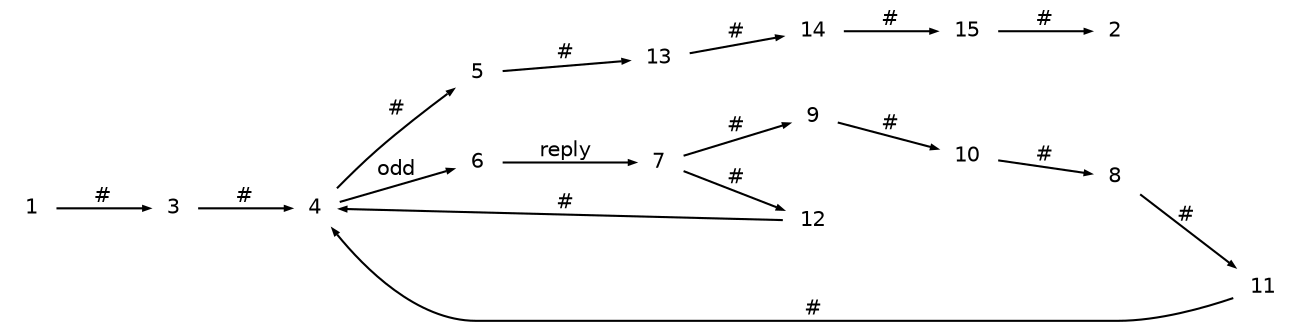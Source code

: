 digraph g
{
   graph [rankdir=LR];
   edge [arrowsize=0.3,fontsize=10,fontname=Helvetica];
   node [shape=plaintext,width=.3,height=.2,fontsize=10,fontname=Helvetica];
   1->3 [label="#"];
   3->4 [label="#"];
   4->5 [label="#"];
   4->6 [label="odd"];
   5->13 [label="#"];
   6->7 [label="reply"];
   7->9 [label="#"];
   7->12 [label="#"];
   8->11 [label="#"];
   9->10 [label="#"];
   10->8 [label="#"];
   11->4 [label="#"];
   12->4 [label="#"];
   13->14 [label="#"];
   14->15 [label="#"];
   15->2 [label="#"];
}
